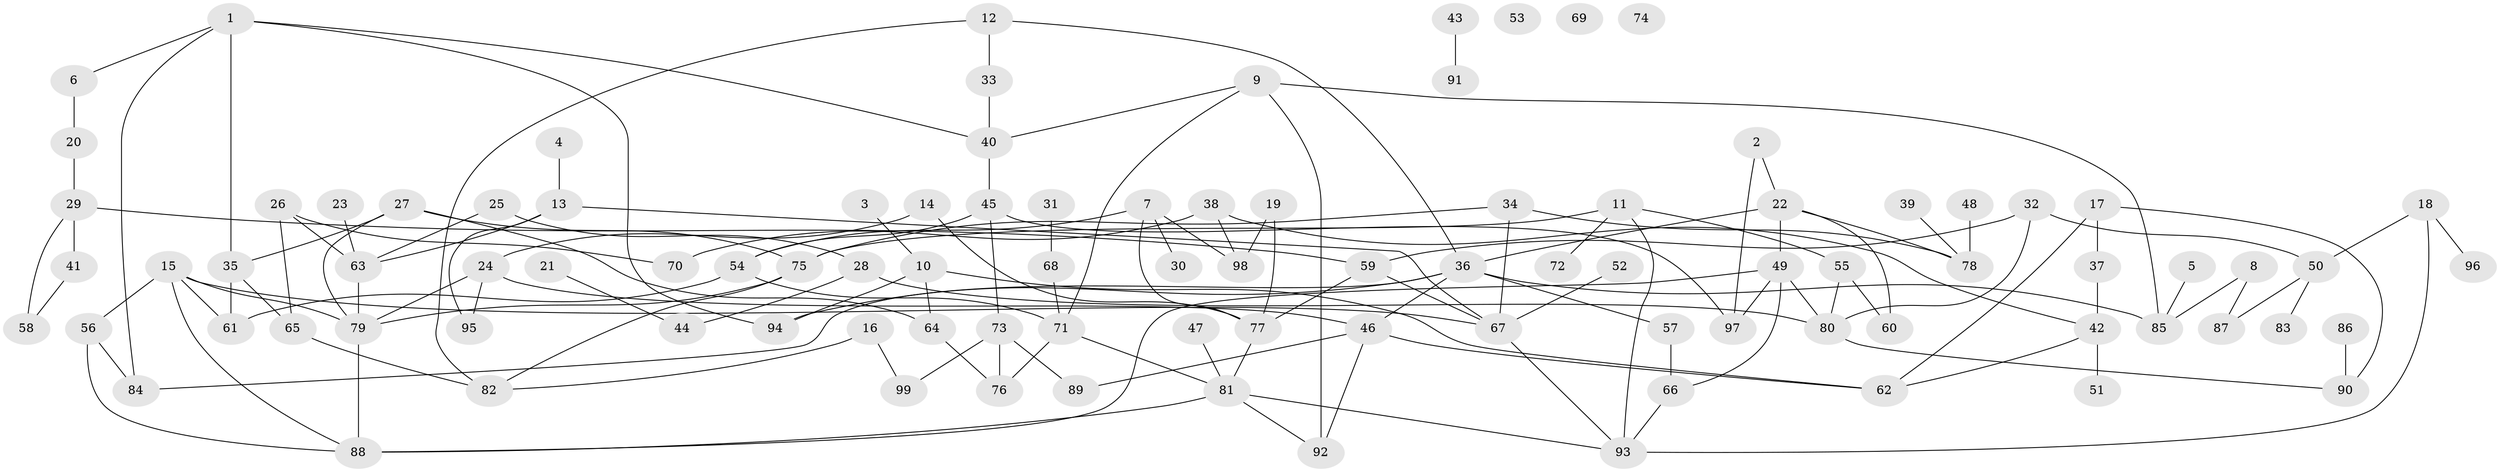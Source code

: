 // coarse degree distribution, {2: 0.08695652173913043, 3: 0.2826086956521739, 1: 0.15217391304347827, 5: 0.2391304347826087, 7: 0.043478260869565216, 4: 0.08695652173913043, 6: 0.043478260869565216, 8: 0.043478260869565216, 11: 0.021739130434782608}
// Generated by graph-tools (version 1.1) at 2025/35/03/04/25 23:35:54]
// undirected, 99 vertices, 144 edges
graph export_dot {
  node [color=gray90,style=filled];
  1;
  2;
  3;
  4;
  5;
  6;
  7;
  8;
  9;
  10;
  11;
  12;
  13;
  14;
  15;
  16;
  17;
  18;
  19;
  20;
  21;
  22;
  23;
  24;
  25;
  26;
  27;
  28;
  29;
  30;
  31;
  32;
  33;
  34;
  35;
  36;
  37;
  38;
  39;
  40;
  41;
  42;
  43;
  44;
  45;
  46;
  47;
  48;
  49;
  50;
  51;
  52;
  53;
  54;
  55;
  56;
  57;
  58;
  59;
  60;
  61;
  62;
  63;
  64;
  65;
  66;
  67;
  68;
  69;
  70;
  71;
  72;
  73;
  74;
  75;
  76;
  77;
  78;
  79;
  80;
  81;
  82;
  83;
  84;
  85;
  86;
  87;
  88;
  89;
  90;
  91;
  92;
  93;
  94;
  95;
  96;
  97;
  98;
  99;
  1 -- 6;
  1 -- 35;
  1 -- 40;
  1 -- 84;
  1 -- 94;
  2 -- 22;
  2 -- 97;
  3 -- 10;
  4 -- 13;
  5 -- 85;
  6 -- 20;
  7 -- 30;
  7 -- 54;
  7 -- 77;
  7 -- 98;
  8 -- 85;
  8 -- 87;
  9 -- 40;
  9 -- 71;
  9 -- 85;
  9 -- 92;
  10 -- 62;
  10 -- 64;
  10 -- 94;
  11 -- 55;
  11 -- 72;
  11 -- 75;
  11 -- 93;
  12 -- 33;
  12 -- 36;
  12 -- 82;
  13 -- 63;
  13 -- 67;
  13 -- 95;
  14 -- 24;
  14 -- 77;
  15 -- 56;
  15 -- 61;
  15 -- 67;
  15 -- 79;
  15 -- 88;
  16 -- 82;
  16 -- 99;
  17 -- 37;
  17 -- 62;
  17 -- 90;
  18 -- 50;
  18 -- 93;
  18 -- 96;
  19 -- 77;
  19 -- 98;
  20 -- 29;
  21 -- 44;
  22 -- 36;
  22 -- 49;
  22 -- 60;
  22 -- 78;
  23 -- 63;
  24 -- 46;
  24 -- 79;
  24 -- 95;
  25 -- 28;
  25 -- 63;
  26 -- 63;
  26 -- 65;
  26 -- 70;
  27 -- 35;
  27 -- 64;
  27 -- 75;
  27 -- 79;
  28 -- 44;
  28 -- 80;
  29 -- 41;
  29 -- 58;
  29 -- 59;
  31 -- 68;
  32 -- 50;
  32 -- 59;
  32 -- 80;
  33 -- 40;
  34 -- 67;
  34 -- 75;
  34 -- 78;
  35 -- 61;
  35 -- 65;
  36 -- 46;
  36 -- 57;
  36 -- 84;
  36 -- 85;
  36 -- 94;
  37 -- 42;
  38 -- 42;
  38 -- 70;
  38 -- 98;
  39 -- 78;
  40 -- 45;
  41 -- 58;
  42 -- 51;
  42 -- 62;
  43 -- 91;
  45 -- 54;
  45 -- 73;
  45 -- 97;
  46 -- 62;
  46 -- 89;
  46 -- 92;
  47 -- 81;
  48 -- 78;
  49 -- 66;
  49 -- 80;
  49 -- 88;
  49 -- 97;
  50 -- 83;
  50 -- 87;
  52 -- 67;
  54 -- 61;
  54 -- 71;
  55 -- 60;
  55 -- 80;
  56 -- 84;
  56 -- 88;
  57 -- 66;
  59 -- 67;
  59 -- 77;
  63 -- 79;
  64 -- 76;
  65 -- 82;
  66 -- 93;
  67 -- 93;
  68 -- 71;
  71 -- 76;
  71 -- 81;
  73 -- 76;
  73 -- 89;
  73 -- 99;
  75 -- 79;
  75 -- 82;
  77 -- 81;
  79 -- 88;
  80 -- 90;
  81 -- 88;
  81 -- 92;
  81 -- 93;
  86 -- 90;
}
